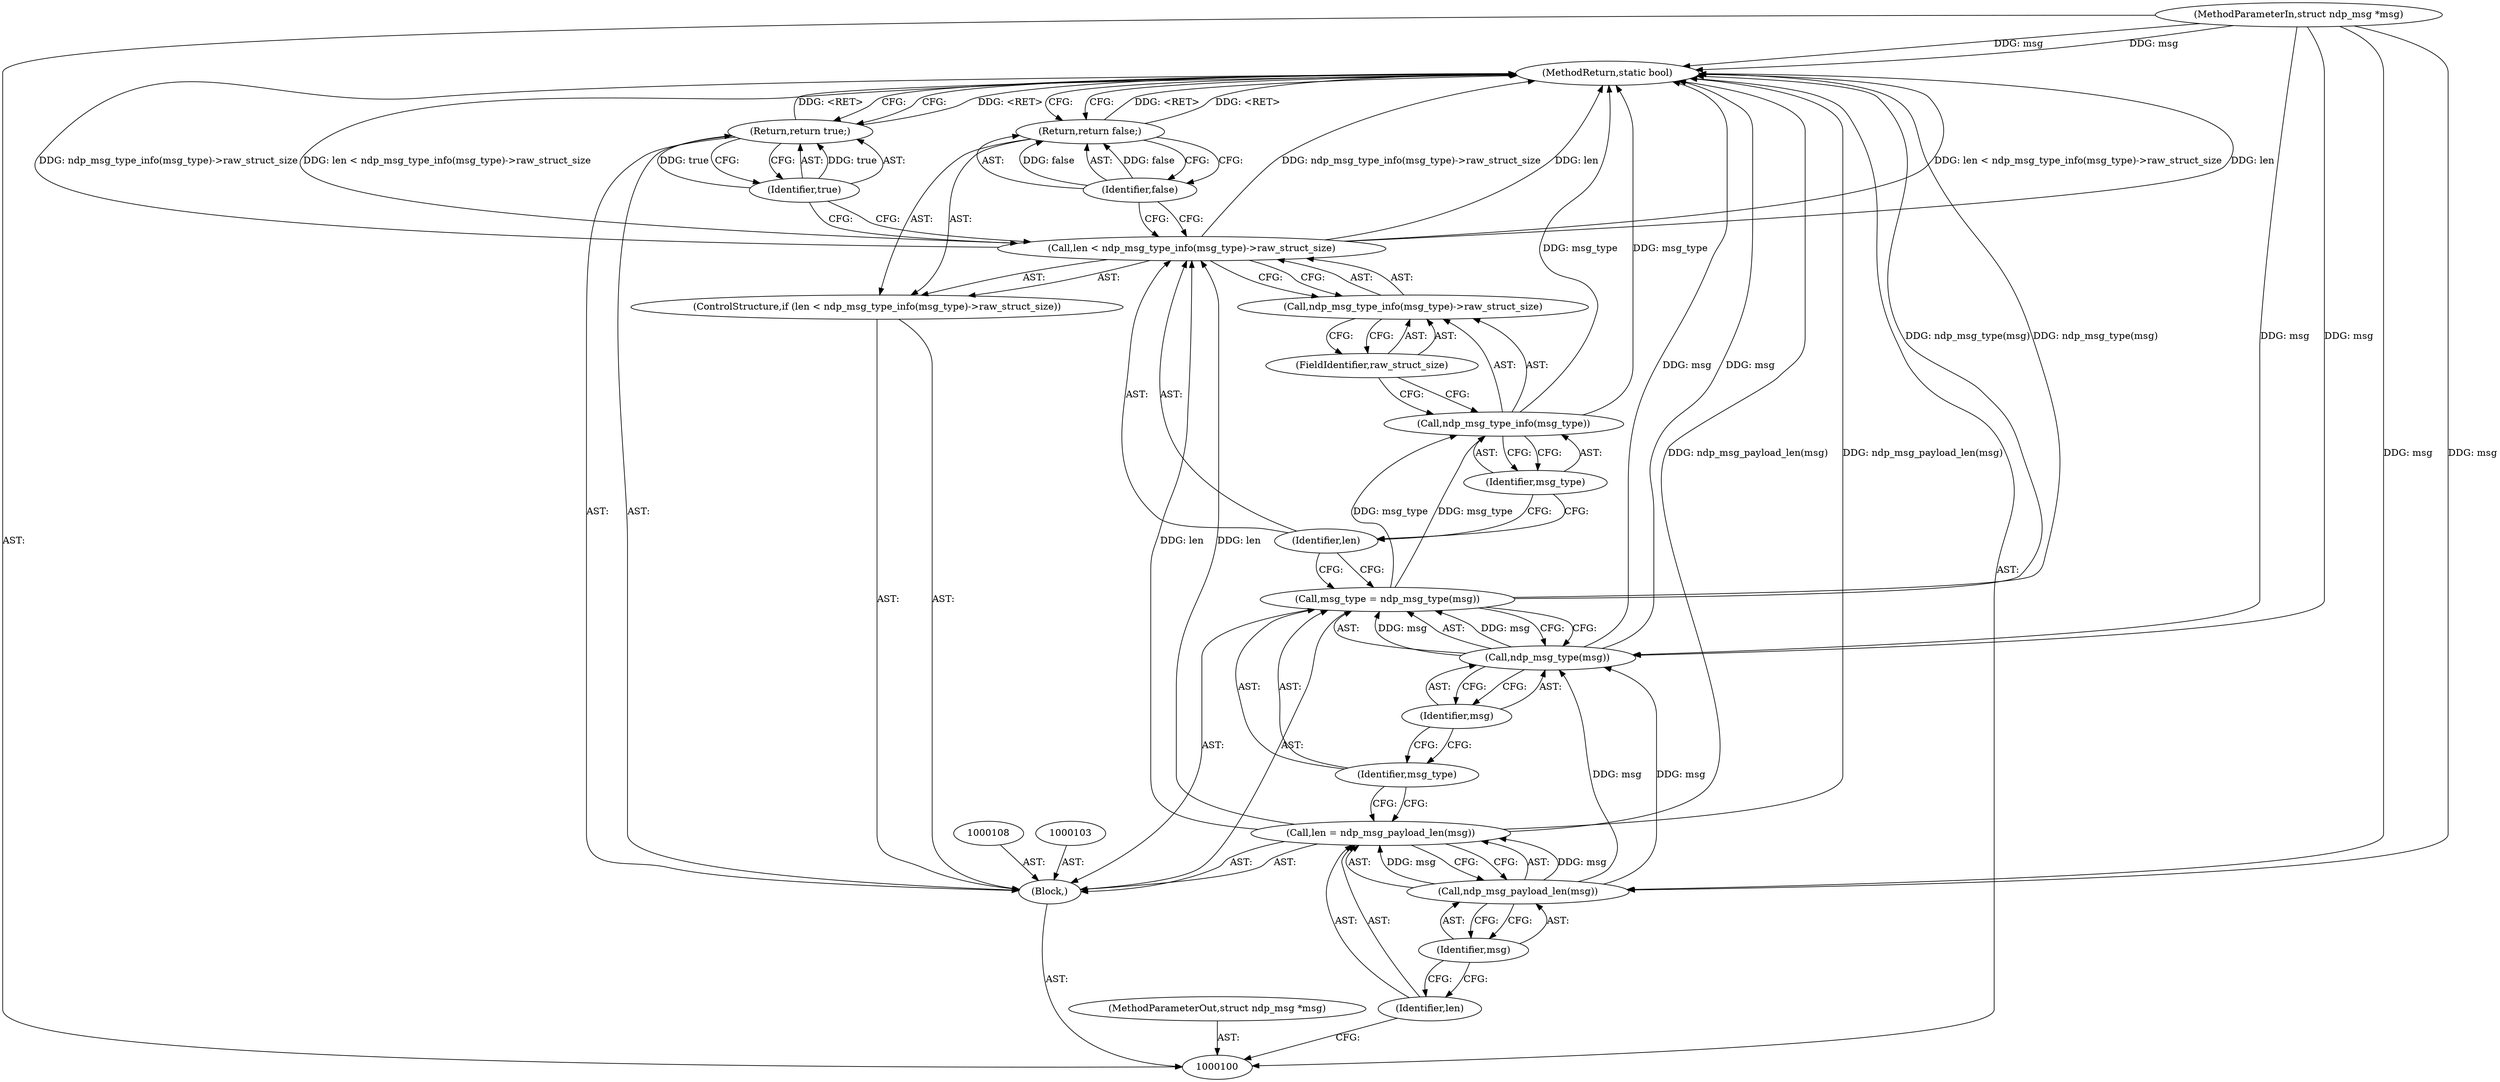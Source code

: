 digraph "1_libndp_2af9a55b38b55abbf05fd116ec097d4029115839" {
"1000124" [label="(MethodReturn,static bool)"];
"1000101" [label="(MethodParameterIn,struct ndp_msg *msg)"];
"1000159" [label="(MethodParameterOut,struct ndp_msg *msg)"];
"1000102" [label="(Block,)"];
"1000106" [label="(Call,ndp_msg_payload_len(msg))"];
"1000107" [label="(Identifier,msg)"];
"1000104" [label="(Call,len = ndp_msg_payload_len(msg))"];
"1000105" [label="(Identifier,len)"];
"1000109" [label="(Call,msg_type = ndp_msg_type(msg))"];
"1000110" [label="(Identifier,msg_type)"];
"1000111" [label="(Call,ndp_msg_type(msg))"];
"1000112" [label="(Identifier,msg)"];
"1000116" [label="(Call,ndp_msg_type_info(msg_type)->raw_struct_size)"];
"1000117" [label="(Call,ndp_msg_type_info(msg_type))"];
"1000113" [label="(ControlStructure,if (len < ndp_msg_type_info(msg_type)->raw_struct_size))"];
"1000118" [label="(Identifier,msg_type)"];
"1000119" [label="(FieldIdentifier,raw_struct_size)"];
"1000114" [label="(Call,len < ndp_msg_type_info(msg_type)->raw_struct_size)"];
"1000115" [label="(Identifier,len)"];
"1000121" [label="(Identifier,false)"];
"1000120" [label="(Return,return false;)"];
"1000122" [label="(Return,return true;)"];
"1000123" [label="(Identifier,true)"];
"1000124" -> "1000100"  [label="AST: "];
"1000124" -> "1000120"  [label="CFG: "];
"1000124" -> "1000122"  [label="CFG: "];
"1000122" -> "1000124"  [label="DDG: <RET>"];
"1000114" -> "1000124"  [label="DDG: len < ndp_msg_type_info(msg_type)->raw_struct_size"];
"1000114" -> "1000124"  [label="DDG: len"];
"1000114" -> "1000124"  [label="DDG: ndp_msg_type_info(msg_type)->raw_struct_size"];
"1000117" -> "1000124"  [label="DDG: msg_type"];
"1000111" -> "1000124"  [label="DDG: msg"];
"1000101" -> "1000124"  [label="DDG: msg"];
"1000109" -> "1000124"  [label="DDG: ndp_msg_type(msg)"];
"1000104" -> "1000124"  [label="DDG: ndp_msg_payload_len(msg)"];
"1000120" -> "1000124"  [label="DDG: <RET>"];
"1000101" -> "1000100"  [label="AST: "];
"1000101" -> "1000124"  [label="DDG: msg"];
"1000101" -> "1000106"  [label="DDG: msg"];
"1000101" -> "1000111"  [label="DDG: msg"];
"1000159" -> "1000100"  [label="AST: "];
"1000102" -> "1000100"  [label="AST: "];
"1000103" -> "1000102"  [label="AST: "];
"1000104" -> "1000102"  [label="AST: "];
"1000108" -> "1000102"  [label="AST: "];
"1000109" -> "1000102"  [label="AST: "];
"1000113" -> "1000102"  [label="AST: "];
"1000122" -> "1000102"  [label="AST: "];
"1000106" -> "1000104"  [label="AST: "];
"1000106" -> "1000107"  [label="CFG: "];
"1000107" -> "1000106"  [label="AST: "];
"1000104" -> "1000106"  [label="CFG: "];
"1000106" -> "1000104"  [label="DDG: msg"];
"1000101" -> "1000106"  [label="DDG: msg"];
"1000106" -> "1000111"  [label="DDG: msg"];
"1000107" -> "1000106"  [label="AST: "];
"1000107" -> "1000105"  [label="CFG: "];
"1000106" -> "1000107"  [label="CFG: "];
"1000104" -> "1000102"  [label="AST: "];
"1000104" -> "1000106"  [label="CFG: "];
"1000105" -> "1000104"  [label="AST: "];
"1000106" -> "1000104"  [label="AST: "];
"1000110" -> "1000104"  [label="CFG: "];
"1000104" -> "1000124"  [label="DDG: ndp_msg_payload_len(msg)"];
"1000106" -> "1000104"  [label="DDG: msg"];
"1000104" -> "1000114"  [label="DDG: len"];
"1000105" -> "1000104"  [label="AST: "];
"1000105" -> "1000100"  [label="CFG: "];
"1000107" -> "1000105"  [label="CFG: "];
"1000109" -> "1000102"  [label="AST: "];
"1000109" -> "1000111"  [label="CFG: "];
"1000110" -> "1000109"  [label="AST: "];
"1000111" -> "1000109"  [label="AST: "];
"1000115" -> "1000109"  [label="CFG: "];
"1000109" -> "1000124"  [label="DDG: ndp_msg_type(msg)"];
"1000111" -> "1000109"  [label="DDG: msg"];
"1000109" -> "1000117"  [label="DDG: msg_type"];
"1000110" -> "1000109"  [label="AST: "];
"1000110" -> "1000104"  [label="CFG: "];
"1000112" -> "1000110"  [label="CFG: "];
"1000111" -> "1000109"  [label="AST: "];
"1000111" -> "1000112"  [label="CFG: "];
"1000112" -> "1000111"  [label="AST: "];
"1000109" -> "1000111"  [label="CFG: "];
"1000111" -> "1000124"  [label="DDG: msg"];
"1000111" -> "1000109"  [label="DDG: msg"];
"1000106" -> "1000111"  [label="DDG: msg"];
"1000101" -> "1000111"  [label="DDG: msg"];
"1000112" -> "1000111"  [label="AST: "];
"1000112" -> "1000110"  [label="CFG: "];
"1000111" -> "1000112"  [label="CFG: "];
"1000116" -> "1000114"  [label="AST: "];
"1000116" -> "1000119"  [label="CFG: "];
"1000117" -> "1000116"  [label="AST: "];
"1000119" -> "1000116"  [label="AST: "];
"1000114" -> "1000116"  [label="CFG: "];
"1000117" -> "1000116"  [label="AST: "];
"1000117" -> "1000118"  [label="CFG: "];
"1000118" -> "1000117"  [label="AST: "];
"1000119" -> "1000117"  [label="CFG: "];
"1000117" -> "1000124"  [label="DDG: msg_type"];
"1000109" -> "1000117"  [label="DDG: msg_type"];
"1000113" -> "1000102"  [label="AST: "];
"1000114" -> "1000113"  [label="AST: "];
"1000120" -> "1000113"  [label="AST: "];
"1000118" -> "1000117"  [label="AST: "];
"1000118" -> "1000115"  [label="CFG: "];
"1000117" -> "1000118"  [label="CFG: "];
"1000119" -> "1000116"  [label="AST: "];
"1000119" -> "1000117"  [label="CFG: "];
"1000116" -> "1000119"  [label="CFG: "];
"1000114" -> "1000113"  [label="AST: "];
"1000114" -> "1000116"  [label="CFG: "];
"1000115" -> "1000114"  [label="AST: "];
"1000116" -> "1000114"  [label="AST: "];
"1000121" -> "1000114"  [label="CFG: "];
"1000123" -> "1000114"  [label="CFG: "];
"1000114" -> "1000124"  [label="DDG: len < ndp_msg_type_info(msg_type)->raw_struct_size"];
"1000114" -> "1000124"  [label="DDG: len"];
"1000114" -> "1000124"  [label="DDG: ndp_msg_type_info(msg_type)->raw_struct_size"];
"1000104" -> "1000114"  [label="DDG: len"];
"1000115" -> "1000114"  [label="AST: "];
"1000115" -> "1000109"  [label="CFG: "];
"1000118" -> "1000115"  [label="CFG: "];
"1000121" -> "1000120"  [label="AST: "];
"1000121" -> "1000114"  [label="CFG: "];
"1000120" -> "1000121"  [label="CFG: "];
"1000121" -> "1000120"  [label="DDG: false"];
"1000120" -> "1000113"  [label="AST: "];
"1000120" -> "1000121"  [label="CFG: "];
"1000121" -> "1000120"  [label="AST: "];
"1000124" -> "1000120"  [label="CFG: "];
"1000120" -> "1000124"  [label="DDG: <RET>"];
"1000121" -> "1000120"  [label="DDG: false"];
"1000122" -> "1000102"  [label="AST: "];
"1000122" -> "1000123"  [label="CFG: "];
"1000123" -> "1000122"  [label="AST: "];
"1000124" -> "1000122"  [label="CFG: "];
"1000122" -> "1000124"  [label="DDG: <RET>"];
"1000123" -> "1000122"  [label="DDG: true"];
"1000123" -> "1000122"  [label="AST: "];
"1000123" -> "1000114"  [label="CFG: "];
"1000122" -> "1000123"  [label="CFG: "];
"1000123" -> "1000122"  [label="DDG: true"];
}
